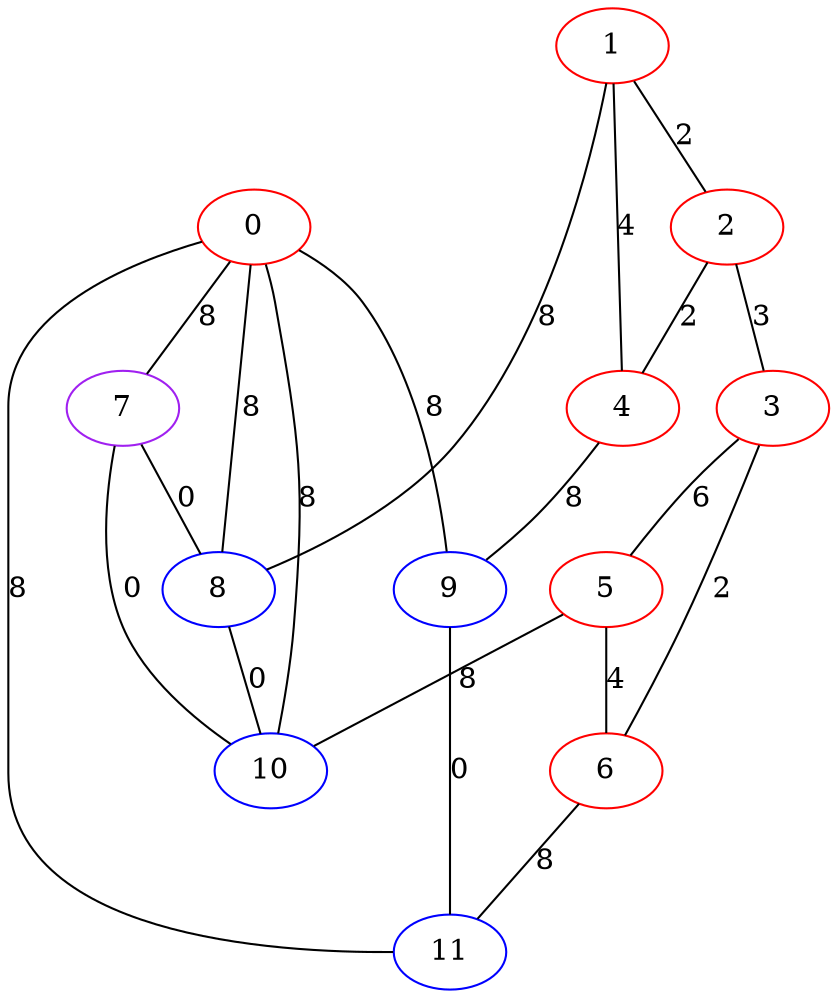 graph "" {
0 [color=red, weight=1];
1 [color=red, weight=1];
2 [color=red, weight=1];
3 [color=red, weight=1];
4 [color=red, weight=1];
5 [color=red, weight=1];
6 [color=red, weight=1];
7 [color=purple, weight=4];
8 [color=blue, weight=3];
9 [color=blue, weight=3];
10 [color=blue, weight=3];
11 [color=blue, weight=3];
0 -- 8  [key=0, label=8];
0 -- 9  [key=0, label=8];
0 -- 10  [key=0, label=8];
0 -- 11  [key=0, label=8];
0 -- 7  [key=0, label=8];
1 -- 8  [key=0, label=8];
1 -- 2  [key=0, label=2];
1 -- 4  [key=0, label=4];
2 -- 3  [key=0, label=3];
2 -- 4  [key=0, label=2];
3 -- 5  [key=0, label=6];
3 -- 6  [key=0, label=2];
4 -- 9  [key=0, label=8];
5 -- 10  [key=0, label=8];
5 -- 6  [key=0, label=4];
6 -- 11  [key=0, label=8];
7 -- 8  [key=0, label=0];
7 -- 10  [key=0, label=0];
8 -- 10  [key=0, label=0];
9 -- 11  [key=0, label=0];
}
